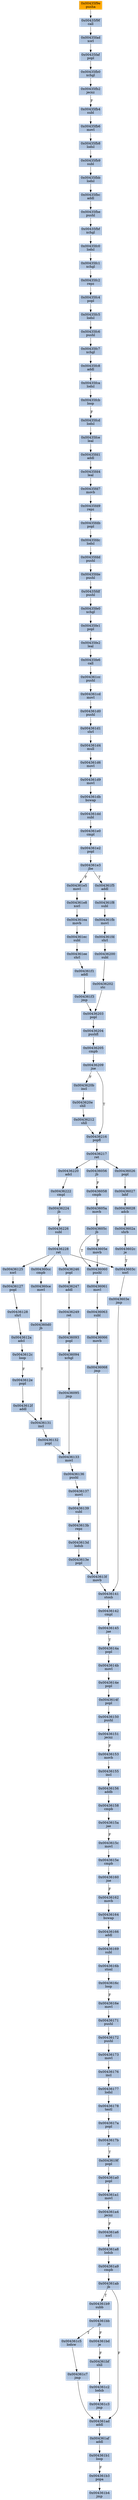strict digraph G {
	graph [bgcolor=transparent,
		name=G
	];
	node [color=lightsteelblue,
		fillcolor=lightsteelblue,
		shape=rectangle,
		style=filled
	];
	"0x00435fc7"	[label="0x00435fc7
xchgl"];
	"0x00435fc8"	[label="0x00435fc8
addl"];
	"0x00435fc7" -> "0x00435fc8"	[color="#000000"];
	"0x0043613b"	[label="0x0043613b
repz"];
	"0x0043613d"	[label="0x0043613d
lodsb"];
	"0x0043613b" -> "0x0043613d"	[color="#000000"];
	"0x00435fe6"	[label="0x00435fe6
call"];
	"0x004361cc"	[label="0x004361cc
pushl"];
	"0x00435fe6" -> "0x004361cc"	[color="#000000"];
	"0x0043613f"	[label="0x0043613f
movb"];
	"0x00436141"	[label="0x00436141
stosb"];
	"0x0043613f" -> "0x00436141"	[color="#000000"];
	"0x00436132"	[label="0x00436132
popl"];
	"0x00436133"	[label="0x00436133
movl"];
	"0x00436132" -> "0x00436133"	[color="#000000"];
	"0x004361bd"	[label="0x004361bd
je"];
	"0x004361bf"	[label="0x004361bf
shll"];
	"0x004361bd" -> "0x004361bf"	[color="#000000",
		label=F];
	"0x004361e3"	[label="0x004361e3
jbe"];
	"0x004361e5"	[label="0x004361e5
movl"];
	"0x004361e3" -> "0x004361e5"	[color="#000000",
		label=F];
	"0x004361f5"	[label="0x004361f5
addl"];
	"0x004361e3" -> "0x004361f5"	[color="#000000",
		label=T];
	"0x004361f1"	[label="0x004361f1
addl"];
	"0x004361f3"	[label="0x004361f3
jmp"];
	"0x004361f1" -> "0x004361f3"	[color="#000000"];
	"0x00435fdd"	[label="0x00435fdd
pushl"];
	"0x00435fde"	[label="0x00435fde
pushl"];
	"0x00435fdd" -> "0x00435fde"	[color="#000000"];
	"0x00435fd4"	[label="0x00435fd4
leal"];
	"0x00435fd7"	[label="0x00435fd7
movb"];
	"0x00435fd4" -> "0x00435fd7"	[color="#000000"];
	"0x00436228"	[label="0x00436228
ret"];
	"0x004360cc"	[label="0x004360cc
cmpb"];
	"0x00436228" -> "0x004360cc"	[color="#000000"];
	"0x00436246"	[label="0x00436246
popl"];
	"0x00436228" -> "0x00436246"	[color="#000000"];
	"0x00436125"	[label="0x00436125
xorl"];
	"0x00436228" -> "0x00436125"	[color="#000000"];
	"0x0043603c"	[label="0x0043603c
xorl"];
	"0x00436228" -> "0x0043603c"	[color="#000000"];
	"0x004361fd"	[label="0x004361fd
shrl"];
	"0x00436200"	[label="0x00436200
subl"];
	"0x004361fd" -> "0x00436200"	[color="#000000"];
	"0x004361b9"	[label="0x004361b9
subb"];
	"0x004361bb"	[label="0x004361bb
jb"];
	"0x004361b9" -> "0x004361bb"	[color="#000000"];
	"0x00435fdf"	[label="0x00435fdf
pushl"];
	"0x00435fde" -> "0x00435fdf"	[color="#000000"];
	"0x0043614f"	[label="0x0043614f
popl"];
	"0x00436150"	[label="0x00436150
pushl"];
	"0x0043614f" -> "0x00436150"	[color="#000000"];
	"0x004360ce"	[label="0x004360ce
movl"];
	"0x004360cc" -> "0x004360ce"	[color="#000000"];
	"0x0043616c"	[label="0x0043616c
loop"];
	"0x0043616e"	[label="0x0043616e
movl"];
	"0x0043616c" -> "0x0043616e"	[color="#000000",
		label=F];
	"0x0043615c"	[label="0x0043615c
movl"];
	"0x0043615e"	[label="0x0043615e
cmpb"];
	"0x0043615c" -> "0x0043615e"	[color="#000000"];
	"0x0043613e"	[label="0x0043613e
popl"];
	"0x0043613e" -> "0x0043613f"	[color="#000000"];
	"0x00435fbf"	[label="0x00435fbf
xchgl"];
	"0x00435fc0"	[label="0x00435fc0
lodsl"];
	"0x00435fbf" -> "0x00435fc0"	[color="#000000"];
	"0x0043620e"	[label="0x0043620e
shll"];
	"0x00436212"	[label="0x00436212
shll"];
	"0x0043620e" -> "0x00436212"	[color="#000000"];
	"0x00435fbe"	[label="0x00435fbe
pushl"];
	"0x00435fbe" -> "0x00435fbf"	[color="#000000"];
	"0x00436247"	[label="0x00436247
addl"];
	"0x00436249"	[label="0x00436249
ret"];
	"0x00436247" -> "0x00436249"	[color="#000000"];
	"0x004361d1"	[label="0x004361d1
shrl"];
	"0x004361d4"	[label="0x004361d4
mull"];
	"0x004361d1" -> "0x004361d4"	[color="#000000"];
	"0x004361b1"	[label="0x004361b1
loop"];
	"0x004361b3"	[label="0x004361b3
popa"];
	"0x004361b1" -> "0x004361b3"	[color="#000000",
		label=F];
	"0x00436224"	[label="0x00436224
jb"];
	"0x00436226"	[label="0x00436226
subl"];
	"0x00436224" -> "0x00436226"	[color="#000000",
		label=F];
	"0x00436202"	[label="0x00436202
stc"];
	"0x00436203"	[label="0x00436203
popl"];
	"0x00436202" -> "0x00436203"	[color="#000000"];
	"0x00435f9f"	[label="0x00435f9f
call"];
	"0x00435fad"	[label="0x00435fad
xorl"];
	"0x00435f9f" -> "0x00435fad"	[color="#000000"];
	"0x004361c2"	[label="0x004361c2
lodsb"];
	"0x004361c3"	[label="0x004361c3
jmp"];
	"0x004361c2" -> "0x004361c3"	[color="#000000"];
	"0x00435fb4"	[label="0x00435fb4
subl"];
	"0x00435fb6"	[label="0x00435fb6
movl"];
	"0x00435fb4" -> "0x00435fb6"	[color="#000000"];
	"0x004361b4"	[label="0x004361b4
jmp"];
	"0x004361b3" -> "0x004361b4"	[color="#000000"];
	"0x004361cd"	[label="0x004361cd
movl"];
	"0x004361cc" -> "0x004361cd"	[color="#000000"];
	"0x004361dd"	[label="0x004361dd
subl"];
	"0x004361e0"	[label="0x004361e0
cmpl"];
	"0x004361dd" -> "0x004361e0"	[color="#000000"];
	"0x0043614e"	[label="0x0043614e
popl"];
	"0x0043614e" -> "0x0043614f"	[color="#000000"];
	"0x00435fc2"	[label="0x00435fc2
repz"];
	"0x00435fc4"	[label="0x00435fc4
popl"];
	"0x00435fc2" -> "0x00435fc4"	[color="#000000"];
	"0x004361c7"	[label="0x004361c7
jmp"];
	"0x004361ad"	[label="0x004361ad
addl"];
	"0x004361c7" -> "0x004361ad"	[color="#000000"];
	"0x00436176"	[label="0x00436176
incl"];
	"0x00436177"	[label="0x00436177
lodsl"];
	"0x00436176" -> "0x00436177"	[color="#000000"];
	"0x00436166"	[label="0x00436166
addl"];
	"0x00436169"	[label="0x00436169
subl"];
	"0x00436166" -> "0x00436169"	[color="#000000"];
	"0x00436142"	[label="0x00436142
cmpl"];
	"0x00436145"	[label="0x00436145
jae"];
	"0x00436142" -> "0x00436145"	[color="#000000"];
	"0x004361bb" -> "0x004361bd"	[color="#000000",
		label=F];
	"0x004361c5"	[label="0x004361c5
lodsw"];
	"0x004361bb" -> "0x004361c5"	[color="#000000",
		label=T];
	"0x00436063"	[label="0x00436063
subl"];
	"0x00436066"	[label="0x00436066
movb"];
	"0x00436063" -> "0x00436066"	[color="#000000"];
	"0x00436131"	[label="0x00436131
incl"];
	"0x00436131" -> "0x00436132"	[color="#000000"];
	"0x00435faf"	[label="0x00435faf
popl"];
	"0x00435fb0"	[label="0x00435fb0
xchgl"];
	"0x00435faf" -> "0x00435fb0"	[color="#000000"];
	"0x0043614a"	[label="0x0043614a
popl"];
	"0x00436145" -> "0x0043614a"	[color="#000000",
		label=T];
	"0x00436200" -> "0x00436202"	[color="#000000"];
	"0x00436160"	[label="0x00436160
jne"];
	"0x0043615e" -> "0x00436160"	[color="#000000"];
	"0x0043602a"	[label="0x0043602a
shrb"];
	"0x0043602c"	[label="0x0043602c
je"];
	"0x0043602a" -> "0x0043602c"	[color="#000000"];
	"0x00436141" -> "0x00436142"	[color="#000000"];
	"0x00436127"	[label="0x00436127
popl"];
	"0x00436128"	[label="0x00436128
shrl"];
	"0x00436127" -> "0x00436128"	[color="#000000"];
	"0x00436220"	[label="0x00436220
adcl"];
	"0x00436222"	[label="0x00436222
cmpl"];
	"0x00436220" -> "0x00436222"	[color="#000000"];
	"0x0043616b"	[label="0x0043616b
stosl"];
	"0x00436169" -> "0x0043616b"	[color="#000000"];
	"0x004360d0"	[label="0x004360d0
jb"];
	"0x004360d0" -> "0x00436131"	[color="#000000",
		label=T];
	"0x004361d9"	[label="0x004361d9
movl"];
	"0x004361db"	[label="0x004361db
bswap"];
	"0x004361d9" -> "0x004361db"	[color="#000000"];
	"0x004361d6"	[label="0x004361d6
movl"];
	"0x004361d6" -> "0x004361d9"	[color="#000000"];
	"0x0043620b"	[label="0x0043620b
incl"];
	"0x0043620b" -> "0x0043620e"	[color="#000000"];
	"0x004360ce" -> "0x004360d0"	[color="#000000"];
	"0x00435fca"	[label="0x00435fca
lodsl"];
	"0x00435fcb"	[label="0x00435fcb
loop"];
	"0x00435fca" -> "0x00435fcb"	[color="#000000"];
	"0x00435fdb"	[label="0x00435fdb
popl"];
	"0x00435fdc"	[label="0x00435fdc
lodsl"];
	"0x00435fdb" -> "0x00435fdc"	[color="#000000"];
	"0x004361ab"	[label="0x004361ab
jb"];
	"0x004361ab" -> "0x004361b9"	[color="#000000",
		label=T];
	"0x004361ab" -> "0x004361ad"	[color="#000000",
		label=F];
	"0x00435fe0"	[label="0x00435fe0
xchgl"];
	"0x00435fdf" -> "0x00435fe0"	[color="#000000"];
	"0x0043612f"	[label="0x0043612f
addl"];
	"0x0043612f" -> "0x00436131"	[color="#000000"];
	"0x0043614b"	[label="0x0043614b
movl"];
	"0x0043614b" -> "0x0043614e"	[color="#000000"];
	"0x00436093"	[label="0x00436093
popl"];
	"0x00436249" -> "0x00436093"	[color="#000000"];
	"0x00435fc6"	[label="0x00435fc6
pushl"];
	"0x00435fc6" -> "0x00435fc7"	[color="#000000"];
	"0x00436246" -> "0x00436247"	[color="#000000"];
	"0x0043605c"	[label="0x0043605c
jb"];
	"0x00436060"	[label="0x00436060
pushl"];
	"0x0043605c" -> "0x00436060"	[color="#000000",
		label=T];
	"0x0043605e"	[label="0x0043605e
movb"];
	"0x0043605c" -> "0x0043605e"	[color="#000000",
		label=F];
	"0x0043612c"	[label="0x0043612c
loop"];
	"0x0043612e"	[label="0x0043612e
popl"];
	"0x0043612c" -> "0x0043612e"	[color="#000000",
		label=F];
	"0x00436173"	[label="0x00436173
movl"];
	"0x00436173" -> "0x00436176"	[color="#000000"];
	"0x00436158"	[label="0x00436158
cmpb"];
	"0x0043615a"	[label="0x0043615a
jae"];
	"0x00436158" -> "0x0043615a"	[color="#000000"];
	"0x00436028"	[label="0x00436028
adcb"];
	"0x00436028" -> "0x0043602a"	[color="#000000"];
	"0x00436137"	[label="0x00436137
movl"];
	"0x00436139"	[label="0x00436139
subl"];
	"0x00436137" -> "0x00436139"	[color="#000000"];
	"0x004361e2"	[label="0x004361e2
popl"];
	"0x004361e0" -> "0x004361e2"	[color="#000000"];
	"0x00435fc1"	[label="0x00435fc1
xchgl"];
	"0x00435fc0" -> "0x00435fc1"	[color="#000000"];
	"0x00436171"	[label="0x00436171
pushl"];
	"0x00436172"	[label="0x00436172
pushl"];
	"0x00436171" -> "0x00436172"	[color="#000000"];
	"0x00435fb2"	[label="0x00435fb2
jecxz"];
	"0x00435fb2" -> "0x00435fb4"	[color="#000000",
		label=F];
	"0x004361f8"	[label="0x004361f8
subl"];
	"0x004361fb"	[label="0x004361fb
movl"];
	"0x004361f8" -> "0x004361fb"	[color="#000000"];
	"0x0043603e"	[label="0x0043603e
jmp"];
	"0x0043603e" -> "0x00436141"	[color="#000000"];
	"0x00435fce"	[label="0x00435fce
leal"];
	"0x00435fd1"	[label="0x00435fd1
addl"];
	"0x00435fce" -> "0x00435fd1"	[color="#000000"];
	"0x00436178"	[label="0x00436178
testl"];
	"0x00436177" -> "0x00436178"	[color="#000000"];
	"0x00436061"	[label="0x00436061
movl"];
	"0x00436060" -> "0x00436061"	[color="#000000"];
	"0x004361a6"	[label="0x004361a6
xorl"];
	"0x004361a8"	[label="0x004361a8
lodsb"];
	"0x004361a6" -> "0x004361a8"	[color="#000000"];
	"0x004361db" -> "0x004361dd"	[color="#000000"];
	"0x00435fd1" -> "0x00435fd4"	[color="#000000"];
	"0x00436125" -> "0x00436127"	[color="#000000"];
	"0x00435fb8"	[label="0x00435fb8
lodsl"];
	"0x00435fb9"	[label="0x00435fb9
subl"];
	"0x00435fb8" -> "0x00435fb9"	[color="#000000"];
	"0x00435fe2"	[label="0x00435fe2
leal"];
	"0x00435fe2" -> "0x00435fe6"	[color="#000000"];
	"0x00435f9e"	[color=lightgrey,
		fillcolor=orange,
		label="0x00435f9e
pusha"];
	"0x00435f9e" -> "0x00435f9f"	[color="#000000"];
	"0x00436026"	[label="0x00436026
popl"];
	"0x00436027"	[label="0x00436027
lahf"];
	"0x00436026" -> "0x00436027"	[color="#000000"];
	"0x00436204"	[label="0x00436204
pushfl"];
	"0x00436205"	[label="0x00436205
cmpb"];
	"0x00436204" -> "0x00436205"	[color="#000000"];
	"0x00436094"	[label="0x00436094
xchgl"];
	"0x00436093" -> "0x00436094"	[color="#000000"];
	"0x004361d4" -> "0x004361d6"	[color="#000000"];
	"0x00435fc8" -> "0x00435fca"	[color="#000000"];
	"0x0043612e" -> "0x0043612f"	[color="#000000"];
	"0x00436061" -> "0x00436063"	[color="#000000"];
	"0x004361a0"	[label="0x004361a0
popl"];
	"0x004361a1"	[label="0x004361a1
movl"];
	"0x004361a0" -> "0x004361a1"	[color="#000000"];
	"0x00436216"	[label="0x00436216
popfl"];
	"0x00436217"	[label="0x00436217
ret"];
	"0x00436216" -> "0x00436217"	[color="#000000"];
	"0x004361ec"	[label="0x004361ec
subl"];
	"0x004361ee"	[label="0x004361ee
shrl"];
	"0x004361ec" -> "0x004361ee"	[color="#000000"];
	"0x004361e8"	[label="0x004361e8
xorl"];
	"0x004361e5" -> "0x004361e8"	[color="#000000"];
	"0x0043615a" -> "0x0043615c"	[color="#000000",
		label=F];
	"0x00436095"	[label="0x00436095
jmp"];
	"0x00436095" -> "0x00436133"	[color="#000000"];
	"0x004361f5" -> "0x004361f8"	[color="#000000"];
	"0x0043605a"	[label="0x0043605a
movb"];
	"0x0043605a" -> "0x0043605c"	[color="#000000"];
	"0x004361af"	[label="0x004361af
addl"];
	"0x004361ad" -> "0x004361af"	[color="#000000"];
	"0x00435fcd"	[label="0x00435fcd
lodsl"];
	"0x00435fcd" -> "0x00435fce"	[color="#000000"];
	"0x00436136"	[label="0x00436136
pushl"];
	"0x00436136" -> "0x00436137"	[color="#000000"];
	"0x004361a9"	[label="0x004361a9
cmpb"];
	"0x004361a9" -> "0x004361ab"	[color="#000000"];
	"0x00435fe1"	[label="0x00435fe1
popl"];
	"0x00435fe0" -> "0x00435fe1"	[color="#000000"];
	"0x0043602c" -> "0x0043603c"	[color="#000000",
		label=T];
	"0x00436133" -> "0x00436136"	[color="#000000"];
	"0x00436139" -> "0x0043613b"	[color="#000000"];
	"0x0043613d" -> "0x0043613e"	[color="#000000"];
	"0x00436056"	[label="0x00436056
jb"];
	"0x00436058"	[label="0x00436058
cmpb"];
	"0x00436056" -> "0x00436058"	[color="#000000",
		label=F];
	"0x00435fc5"	[label="0x00435fc5
lodsl"];
	"0x00435fc5" -> "0x00435fc6"	[color="#000000"];
	"0x004361e2" -> "0x004361e3"	[color="#000000"];
	"0x00435fad" -> "0x00435faf"	[color="#000000"];
	"0x00436151"	[label="0x00436151
jecxz"];
	"0x00436153"	[label="0x00436153
movb"];
	"0x00436151" -> "0x00436153"	[color="#000000",
		label=F];
	"0x00435fc1" -> "0x00435fc2"	[color="#000000"];
	"0x00436222" -> "0x00436224"	[color="#000000"];
	"0x00436155"	[label="0x00436155
incl"];
	"0x00436153" -> "0x00436155"	[color="#000000"];
	"0x00436203" -> "0x00436204"	[color="#000000"];
	"0x00436058" -> "0x0043605a"	[color="#000000"];
	"0x004361c3" -> "0x004361ad"	[color="#000000"];
	"0x004361a4"	[label="0x004361a4
jecxz"];
	"0x004361a1" -> "0x004361a4"	[color="#000000"];
	"0x00435fc4" -> "0x00435fc5"	[color="#000000"];
	"0x00436172" -> "0x00436173"	[color="#000000"];
	"0x0043616e" -> "0x00436171"	[color="#000000"];
	"0x00435fbb"	[label="0x00435fbb
lodsl"];
	"0x00435fb9" -> "0x00435fbb"	[color="#000000"];
	"0x00436162"	[label="0x00436162
movb"];
	"0x00436160" -> "0x00436162"	[color="#000000",
		label=F];
	"0x0043614a" -> "0x0043614b"	[color="#000000"];
	"0x0043612a"	[label="0x0043612a
adcl"];
	"0x00436128" -> "0x0043612a"	[color="#000000"];
	"0x004361bf" -> "0x004361c2"	[color="#000000"];
	"0x00436027" -> "0x00436028"	[color="#000000"];
	"0x004361c5" -> "0x004361c7"	[color="#000000"];
	"0x004361ee" -> "0x004361f1"	[color="#000000"];
	"0x00435fd9"	[label="0x00435fd9
repz"];
	"0x00435fd7" -> "0x00435fd9"	[color="#000000"];
	"0x0043603c" -> "0x0043603e"	[color="#000000"];
	"0x00435fdc" -> "0x00435fdd"	[color="#000000"];
	"0x00436164"	[label="0x00436164
bswap"];
	"0x00436162" -> "0x00436164"	[color="#000000"];
	"0x00435fcb" -> "0x00435fcd"	[color="#000000",
		label=F];
	"0x00436068"	[label="0x00436068
jmp"];
	"0x00436068" -> "0x0043613f"	[color="#000000"];
	"0x00435fbc"	[label="0x00435fbc
addl"];
	"0x00435fbb" -> "0x00435fbc"	[color="#000000"];
	"0x00436209"	[label="0x00436209
jne"];
	"0x00436209" -> "0x0043620b"	[color="#000000",
		label=F];
	"0x00436209" -> "0x00436216"	[color="#000000",
		label=T];
	"0x00436066" -> "0x00436068"	[color="#000000"];
	"0x004361d0"	[label="0x004361d0
pushl"];
	"0x004361d0" -> "0x004361d1"	[color="#000000"];
	"0x0043612a" -> "0x0043612c"	[color="#000000"];
	"0x00435fbc" -> "0x00435fbe"	[color="#000000"];
	"0x00435fd9" -> "0x00435fdb"	[color="#000000"];
	"0x00435fb6" -> "0x00435fb8"	[color="#000000"];
	"0x004361cd" -> "0x004361d0"	[color="#000000"];
	"0x00435fe1" -> "0x00435fe2"	[color="#000000"];
	"0x004361a4" -> "0x004361a6"	[color="#000000",
		label=F];
	"0x0043617b"	[label="0x0043617b
je"];
	"0x0043619f"	[label="0x0043619f
popl"];
	"0x0043617b" -> "0x0043619f"	[color="#000000",
		label=T];
	"0x00436150" -> "0x00436151"	[color="#000000"];
	"0x0043605e" -> "0x00436060"	[color="#000000"];
	"0x004361ea"	[label="0x004361ea
movb"];
	"0x004361ea" -> "0x004361ec"	[color="#000000"];
	"0x0043617a"	[label="0x0043617a
popl"];
	"0x0043617a" -> "0x0043617b"	[color="#000000"];
	"0x004361a8" -> "0x004361a9"	[color="#000000"];
	"0x00435fb0" -> "0x00435fb2"	[color="#000000"];
	"0x00436164" -> "0x00436166"	[color="#000000"];
	"0x00436156"	[label="0x00436156
addb"];
	"0x00436155" -> "0x00436156"	[color="#000000"];
	"0x00436205" -> "0x00436209"	[color="#000000"];
	"0x00436212" -> "0x00436216"	[color="#000000"];
	"0x00436178" -> "0x0043617a"	[color="#000000"];
	"0x004361fb" -> "0x004361fd"	[color="#000000"];
	"0x004361f3" -> "0x00436203"	[color="#000000"];
	"0x0043619f" -> "0x004361a0"	[color="#000000"];
	"0x00436156" -> "0x00436158"	[color="#000000"];
	"0x00436094" -> "0x00436095"	[color="#000000"];
	"0x0043616b" -> "0x0043616c"	[color="#000000"];
	"0x00436226" -> "0x00436228"	[color="#000000"];
	"0x00436217" -> "0x00436220"	[color="#000000"];
	"0x00436217" -> "0x00436026"	[color="#000000"];
	"0x00436217" -> "0x00436056"	[color="#000000"];
	"0x004361e8" -> "0x004361ea"	[color="#000000"];
	"0x004361af" -> "0x004361b1"	[color="#000000"];
}

